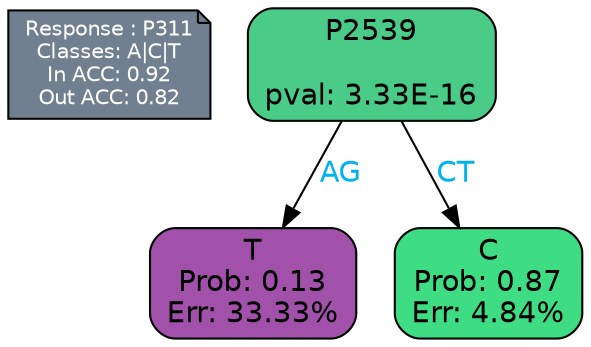 digraph Tree {
node [shape=box, style="filled, rounded", color="black", fontname=helvetica] ;
graph [ranksep=equally, splines=polylines, bgcolor=transparent, dpi=600] ;
edge [fontname=helvetica] ;
LEGEND [label="Response : P311
Classes: A|C|T
In ACC: 0.92
Out ACC: 0.82
",shape=note,align=left,style=filled,fillcolor="slategray",fontcolor="white",fontsize=10];1 [label="P2539

pval: 3.33E-16", fillcolor="#4acb88"] ;
2 [label="T
Prob: 0.13
Err: 33.33%", fillcolor="#a251ab"] ;
3 [label="C
Prob: 0.87
Err: 4.84%", fillcolor="#3edd83"] ;
1 -> 2 [label="AG",fontcolor=deepskyblue2] ;
1 -> 3 [label="CT",fontcolor=deepskyblue2] ;
{rank = same; 2;3;}{rank = same; LEGEND;1;}}